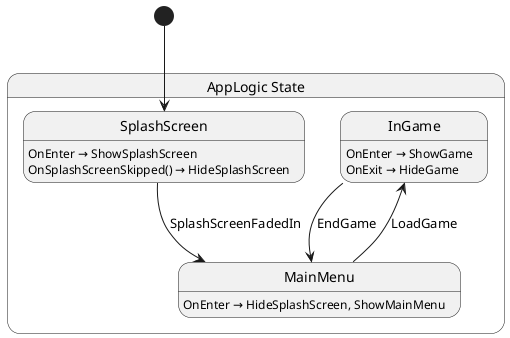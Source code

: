 @startuml AppLogic
state "AppLogic State" as test_app_logic_AppLogic_State {
  state "InGame" as test_app_logic_AppLogic_State_InGame
  state "MainMenu" as test_app_logic_AppLogic_State_MainMenu
  state "SplashScreen" as test_app_logic_AppLogic_State_SplashScreen
}

test_app_logic_AppLogic_State_InGame --> test_app_logic_AppLogic_State_MainMenu : EndGame
test_app_logic_AppLogic_State_MainMenu --> test_app_logic_AppLogic_State_InGame : LoadGame
test_app_logic_AppLogic_State_SplashScreen --> test_app_logic_AppLogic_State_MainMenu : SplashScreenFadedIn

test_app_logic_AppLogic_State_InGame : OnEnter → ShowGame
test_app_logic_AppLogic_State_InGame : OnExit → HideGame
test_app_logic_AppLogic_State_MainMenu : OnEnter → HideSplashScreen, ShowMainMenu
test_app_logic_AppLogic_State_SplashScreen : OnEnter → ShowSplashScreen
test_app_logic_AppLogic_State_SplashScreen : OnSplashScreenSkipped() → HideSplashScreen

[*] --> test_app_logic_AppLogic_State_SplashScreen
@enduml